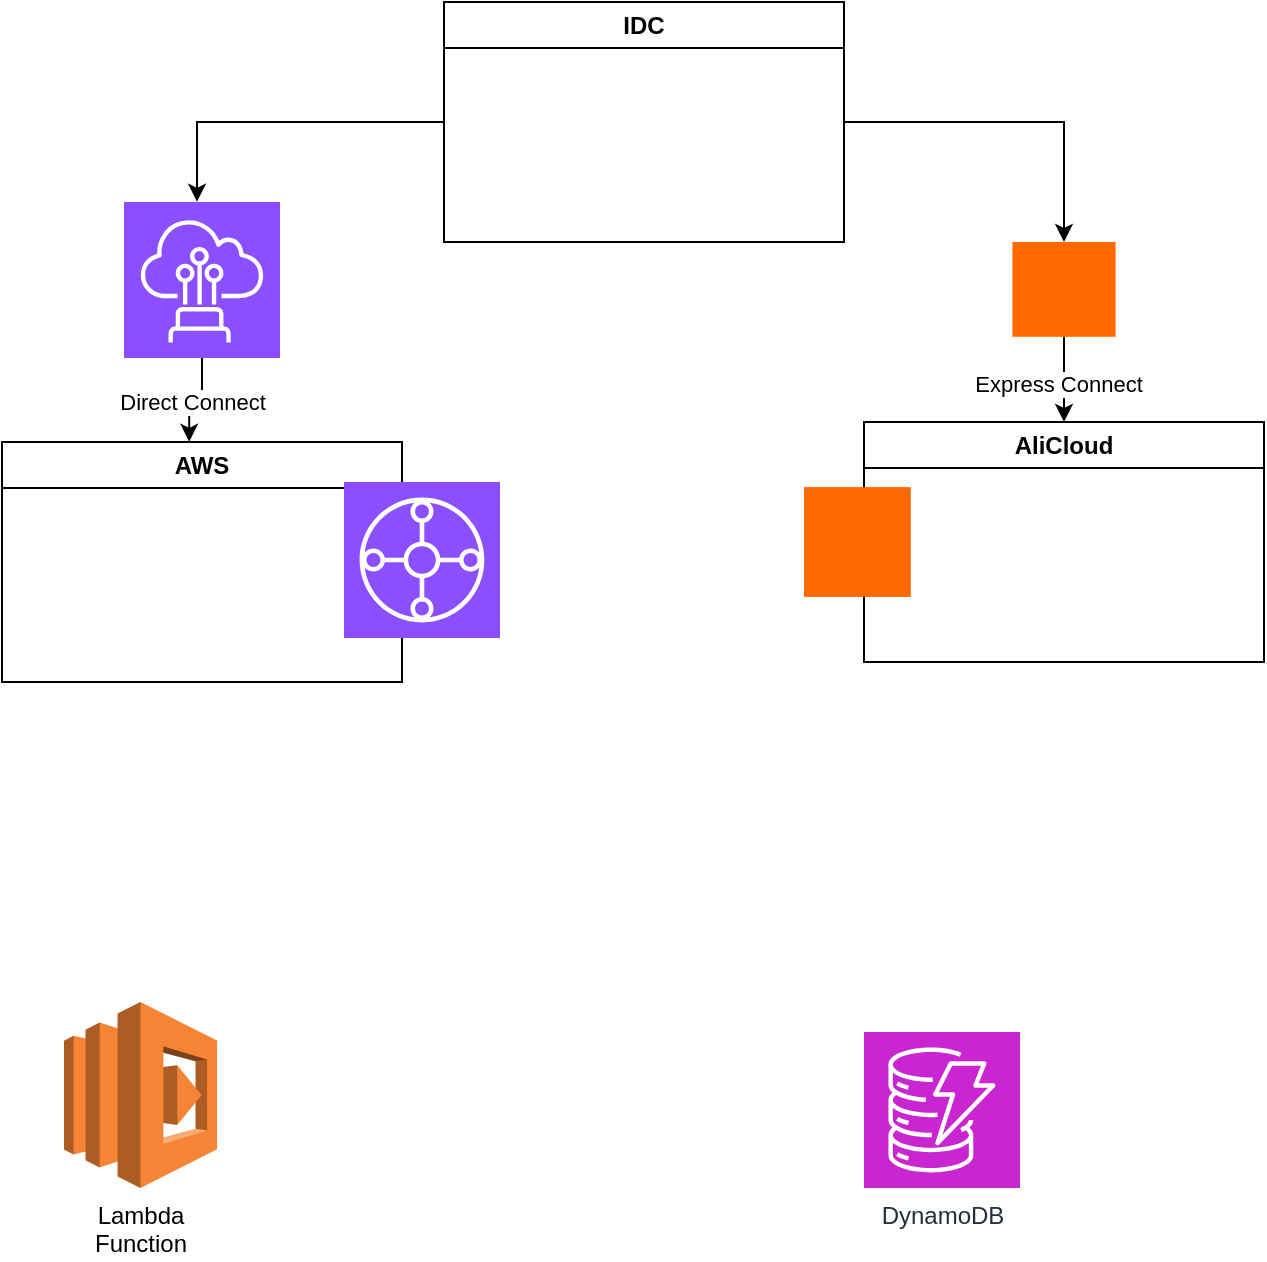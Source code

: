 <mxfile version="28.0.4">
  <diagram name="Page-1" id="7EOnSexLtBB46fiKPTmx">
    <mxGraphModel dx="1164" dy="551" grid="1" gridSize="10" guides="1" tooltips="1" connect="1" arrows="1" fold="1" page="1" pageScale="1" pageWidth="850" pageHeight="1100" math="0" shadow="0">
      <root>
        <mxCell id="0" />
        <mxCell id="1" parent="0" />
        <mxCell id="cgtv0CHKIQMcRAsqrqvQ-5" style="edgeStyle=orthogonalEdgeStyle;rounded=0;orthogonalLoop=1;jettySize=auto;html=1;entryX=0.5;entryY=0;entryDx=0;entryDy=0;" parent="1" source="cgtv0CHKIQMcRAsqrqvQ-14" target="cgtv0CHKIQMcRAsqrqvQ-3" edge="1">
          <mxGeometry relative="1" as="geometry" />
        </mxCell>
        <mxCell id="cgtv0CHKIQMcRAsqrqvQ-6" value="Express Connect" style="edgeLabel;html=1;align=center;verticalAlign=middle;resizable=0;points=[];" parent="cgtv0CHKIQMcRAsqrqvQ-5" vertex="1" connectable="0">
          <mxGeometry x="0.076" y="-3" relative="1" as="geometry">
            <mxPoint as="offset" />
          </mxGeometry>
        </mxCell>
        <mxCell id="cgtv0CHKIQMcRAsqrqvQ-1" value="IDC" style="swimlane;whiteSpace=wrap;html=1;" parent="1" vertex="1">
          <mxGeometry x="340" y="40" width="200" height="120" as="geometry" />
        </mxCell>
        <mxCell id="cgtv0CHKIQMcRAsqrqvQ-2" value="AWS" style="swimlane;whiteSpace=wrap;html=1;startSize=23;" parent="1" vertex="1">
          <mxGeometry x="119" y="260" width="200" height="120" as="geometry" />
        </mxCell>
        <mxCell id="cgtv0CHKIQMcRAsqrqvQ-3" value="AliCloud" style="swimlane;whiteSpace=wrap;html=1;" parent="1" vertex="1">
          <mxGeometry x="550" y="250" width="200" height="120" as="geometry" />
        </mxCell>
        <mxCell id="cgtv0CHKIQMcRAsqrqvQ-9" value="" style="points=[];aspect=fixed;html=1;align=center;shadow=0;dashed=0;fillColor=#FF6A00;strokeColor=none;shape=mxgraph.alibaba_cloud.cen_cloud_enterprise_network;" parent="cgtv0CHKIQMcRAsqrqvQ-3" vertex="1">
          <mxGeometry x="-30" y="32.55" width="53.4" height="54.9" as="geometry" />
        </mxCell>
        <mxCell id="cgtv0CHKIQMcRAsqrqvQ-7" style="edgeStyle=orthogonalEdgeStyle;rounded=0;orthogonalLoop=1;jettySize=auto;html=1;entryX=0.468;entryY=-0.001;entryDx=0;entryDy=0;entryPerimeter=0;" parent="1" source="cgtv0CHKIQMcRAsqrqvQ-11" target="cgtv0CHKIQMcRAsqrqvQ-2" edge="1">
          <mxGeometry relative="1" as="geometry" />
        </mxCell>
        <mxCell id="cgtv0CHKIQMcRAsqrqvQ-8" value="Direct Connect" style="edgeLabel;html=1;align=center;verticalAlign=middle;resizable=0;points=[];" parent="cgtv0CHKIQMcRAsqrqvQ-7" vertex="1" connectable="0">
          <mxGeometry x="0.076" y="1" relative="1" as="geometry">
            <mxPoint as="offset" />
          </mxGeometry>
        </mxCell>
        <mxCell id="cgtv0CHKIQMcRAsqrqvQ-10" value="" style="sketch=0;points=[[0,0,0],[0.25,0,0],[0.5,0,0],[0.75,0,0],[1,0,0],[0,1,0],[0.25,1,0],[0.5,1,0],[0.75,1,0],[1,1,0],[0,0.25,0],[0,0.5,0],[0,0.75,0],[1,0.25,0],[1,0.5,0],[1,0.75,0]];outlineConnect=0;fontColor=#232F3E;fillColor=#8C4FFF;strokeColor=#ffffff;dashed=0;verticalLabelPosition=bottom;verticalAlign=top;align=center;html=1;fontSize=12;fontStyle=0;aspect=fixed;shape=mxgraph.aws4.resourceIcon;resIcon=mxgraph.aws4.transit_gateway;" parent="1" vertex="1">
          <mxGeometry x="290" y="280" width="78" height="78" as="geometry" />
        </mxCell>
        <mxCell id="cgtv0CHKIQMcRAsqrqvQ-12" value="" style="edgeStyle=orthogonalEdgeStyle;rounded=0;orthogonalLoop=1;jettySize=auto;html=1;entryX=0.468;entryY=-0.001;entryDx=0;entryDy=0;entryPerimeter=0;" parent="1" source="cgtv0CHKIQMcRAsqrqvQ-1" target="cgtv0CHKIQMcRAsqrqvQ-11" edge="1">
          <mxGeometry relative="1" as="geometry">
            <mxPoint x="340" y="100" as="sourcePoint" />
            <mxPoint x="224" y="250" as="targetPoint" />
          </mxGeometry>
        </mxCell>
        <mxCell id="cgtv0CHKIQMcRAsqrqvQ-11" value="" style="sketch=0;points=[[0,0,0],[0.25,0,0],[0.5,0,0],[0.75,0,0],[1,0,0],[0,1,0],[0.25,1,0],[0.5,1,0],[0.75,1,0],[1,1,0],[0,0.25,0],[0,0.5,0],[0,0.75,0],[1,0.25,0],[1,0.5,0],[1,0.75,0]];outlineConnect=0;fontColor=#232F3E;fillColor=#8C4FFF;strokeColor=#ffffff;dashed=0;verticalLabelPosition=bottom;verticalAlign=top;align=center;html=1;fontSize=12;fontStyle=0;aspect=fixed;shape=mxgraph.aws4.resourceIcon;resIcon=mxgraph.aws4.direct_connect;" parent="1" vertex="1">
          <mxGeometry x="180" y="140" width="78" height="78" as="geometry" />
        </mxCell>
        <mxCell id="cgtv0CHKIQMcRAsqrqvQ-15" value="" style="edgeStyle=orthogonalEdgeStyle;rounded=0;orthogonalLoop=1;jettySize=auto;html=1;entryX=0.5;entryY=0;entryDx=0;entryDy=0;" parent="1" source="cgtv0CHKIQMcRAsqrqvQ-1" target="cgtv0CHKIQMcRAsqrqvQ-14" edge="1">
          <mxGeometry relative="1" as="geometry">
            <mxPoint x="540" y="100" as="sourcePoint" />
            <mxPoint x="650" y="250" as="targetPoint" />
          </mxGeometry>
        </mxCell>
        <mxCell id="cgtv0CHKIQMcRAsqrqvQ-14" value="" style="points=[];aspect=fixed;html=1;align=center;shadow=0;dashed=0;fillColor=#FF6A00;strokeColor=none;shape=mxgraph.alibaba_cloud.express_connect;" parent="1" vertex="1">
          <mxGeometry x="624.2" y="160" width="51.6" height="47.4" as="geometry" />
        </mxCell>
        <mxCell id="Pa7mcl6F-CHl7IKtbTCu-1" value="Lambda&lt;br&gt;Function" style="outlineConnect=0;dashed=0;verticalLabelPosition=bottom;verticalAlign=top;align=center;html=1;shape=mxgraph.aws3.lambda;fillColor=#F58534;gradientColor=none;" vertex="1" parent="1">
          <mxGeometry x="150" y="540" width="76.5" height="93" as="geometry" />
        </mxCell>
        <mxCell id="Pa7mcl6F-CHl7IKtbTCu-2" value="DynamoDB" style="sketch=0;points=[[0,0,0],[0.25,0,0],[0.5,0,0],[0.75,0,0],[1,0,0],[0,1,0],[0.25,1,0],[0.5,1,0],[0.75,1,0],[1,1,0],[0,0.25,0],[0,0.5,0],[0,0.75,0],[1,0.25,0],[1,0.5,0],[1,0.75,0]];outlineConnect=0;fontColor=#232F3E;fillColor=#C925D1;strokeColor=#ffffff;dashed=0;verticalLabelPosition=bottom;verticalAlign=top;align=center;html=1;fontSize=12;fontStyle=0;aspect=fixed;shape=mxgraph.aws4.resourceIcon;resIcon=mxgraph.aws4.dynamodb;" vertex="1" parent="1">
          <mxGeometry x="550" y="555" width="78" height="78" as="geometry" />
        </mxCell>
      </root>
    </mxGraphModel>
  </diagram>
</mxfile>
